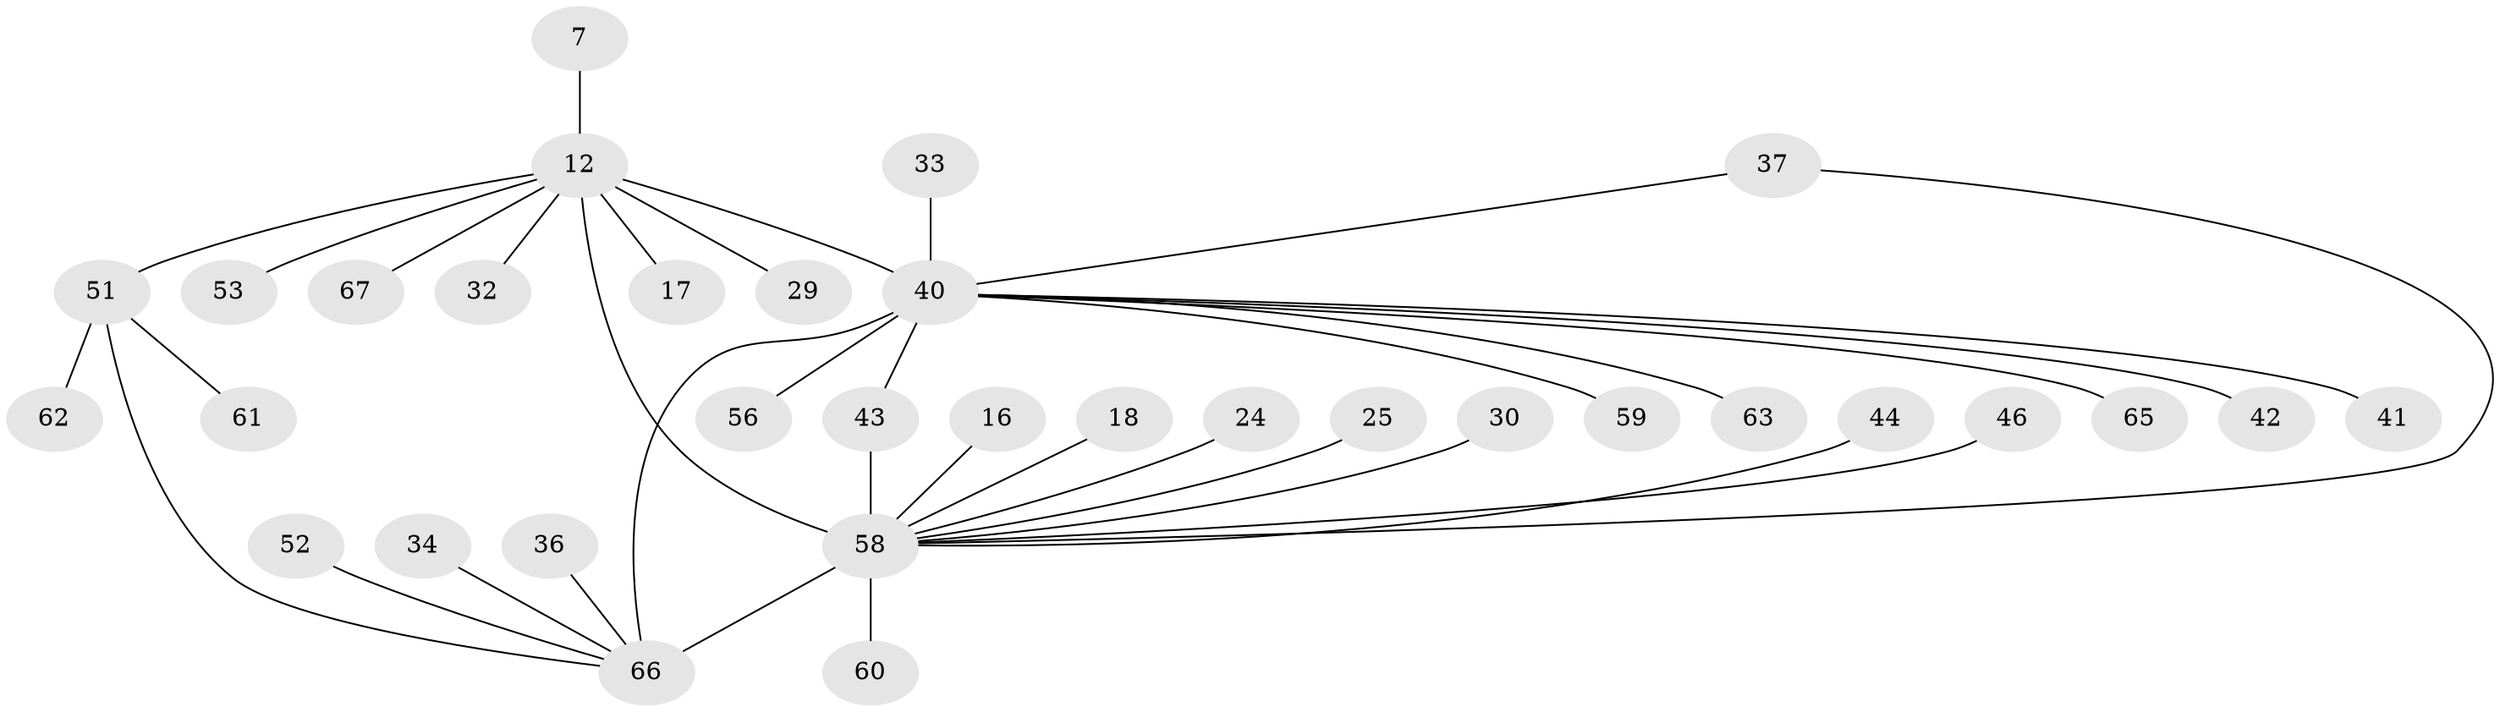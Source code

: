 // original degree distribution, {4: 0.04477611940298507, 8: 0.014925373134328358, 7: 0.029850746268656716, 6: 0.05970149253731343, 13: 0.014925373134328358, 3: 0.07462686567164178, 2: 0.1791044776119403, 9: 0.014925373134328358, 10: 0.014925373134328358, 1: 0.5373134328358209, 5: 0.014925373134328358}
// Generated by graph-tools (version 1.1) at 2025/54/03/09/25 04:54:14]
// undirected, 33 vertices, 36 edges
graph export_dot {
graph [start="1"]
  node [color=gray90,style=filled];
  7;
  12 [super="+9"];
  16;
  17;
  18;
  24;
  25;
  29;
  30 [super="+28"];
  32;
  33;
  34 [super="+20"];
  36;
  37;
  40 [super="+3+23+31"];
  41;
  42;
  43;
  44;
  46;
  51 [super="+50"];
  52;
  53;
  56;
  58 [super="+5+54"];
  59 [super="+57"];
  60 [super="+26"];
  61 [super="+49+55"];
  62;
  63;
  65 [super="+48"];
  66 [super="+6+64"];
  67;
  7 -- 12 [weight=2];
  12 -- 17;
  12 -- 53;
  12 -- 67;
  12 -- 58 [weight=4];
  12 -- 32;
  12 -- 40 [weight=4];
  12 -- 29;
  12 -- 51 [weight=2];
  16 -- 58;
  18 -- 58;
  24 -- 58;
  25 -- 58;
  30 -- 58;
  33 -- 40;
  34 -- 66;
  36 -- 66;
  37 -- 58;
  37 -- 40;
  40 -- 63;
  40 -- 41;
  40 -- 43;
  40 -- 65;
  40 -- 66 [weight=3];
  40 -- 42;
  40 -- 56;
  40 -- 59;
  43 -- 58;
  44 -- 58;
  46 -- 58;
  51 -- 66 [weight=2];
  51 -- 61;
  51 -- 62;
  52 -- 66;
  58 -- 66 [weight=4];
  58 -- 60;
}
